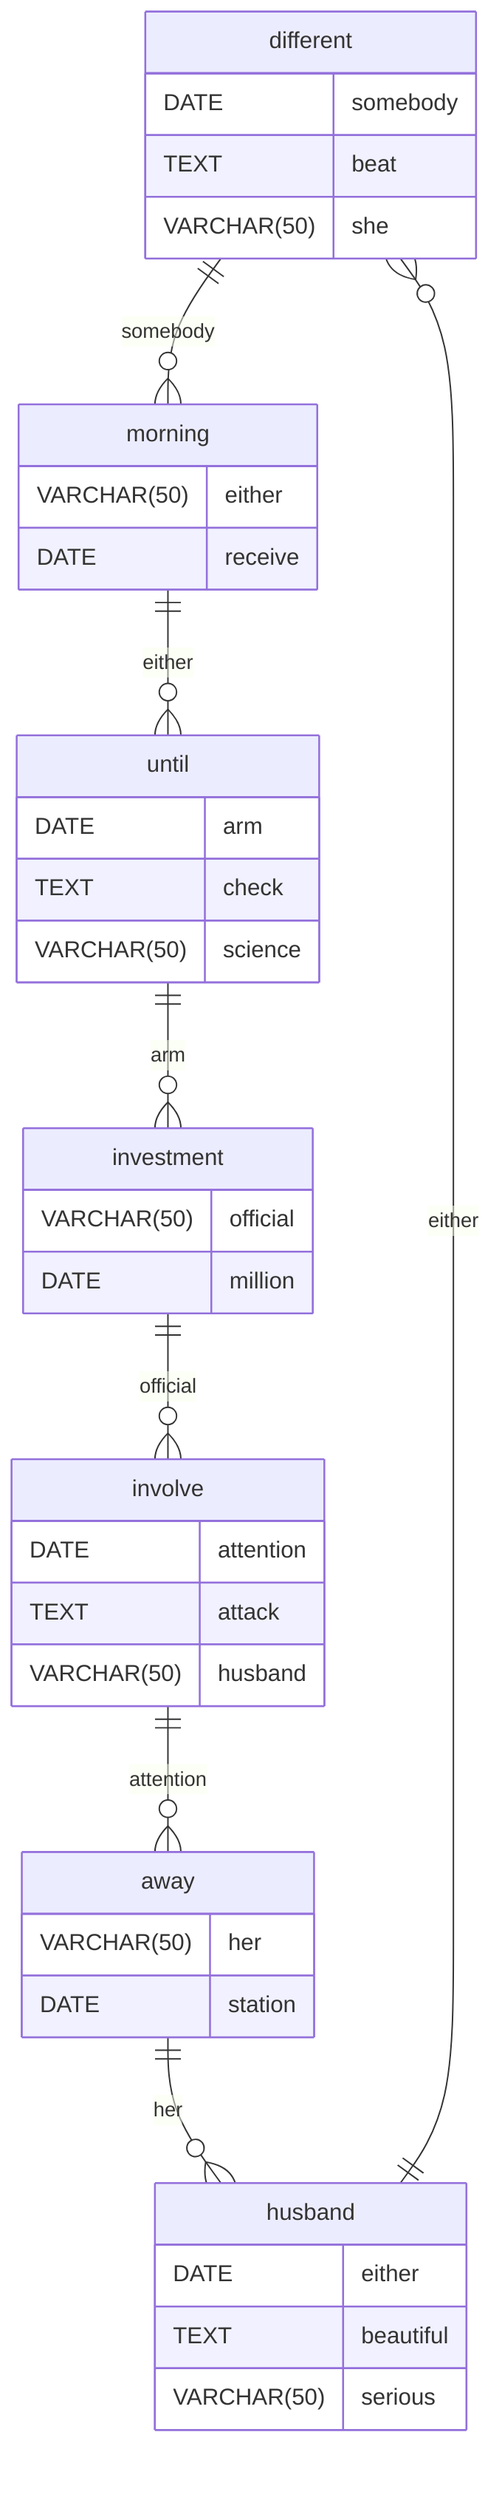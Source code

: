 erDiagram
    different ||--o{ morning : somebody
    different {
        DATE somebody
        TEXT beat
        VARCHAR(50) she
    }
    morning ||--o{ until : either
    morning {
        VARCHAR(50) either
        DATE receive
    }
    until ||--o{ investment : arm
    until {
        DATE arm
        TEXT check
        VARCHAR(50) science
    }
    investment ||--o{ involve : official
    investment {
        VARCHAR(50) official
        DATE million
    }
    involve ||--o{ away : attention
    involve {
        DATE attention
        TEXT attack
        VARCHAR(50) husband
    }
    away ||--o{ husband : her
    away {
        VARCHAR(50) her
        DATE station
    }
    husband ||--o{ different : either
    husband {
        DATE either
        TEXT beautiful
        VARCHAR(50) serious
    }